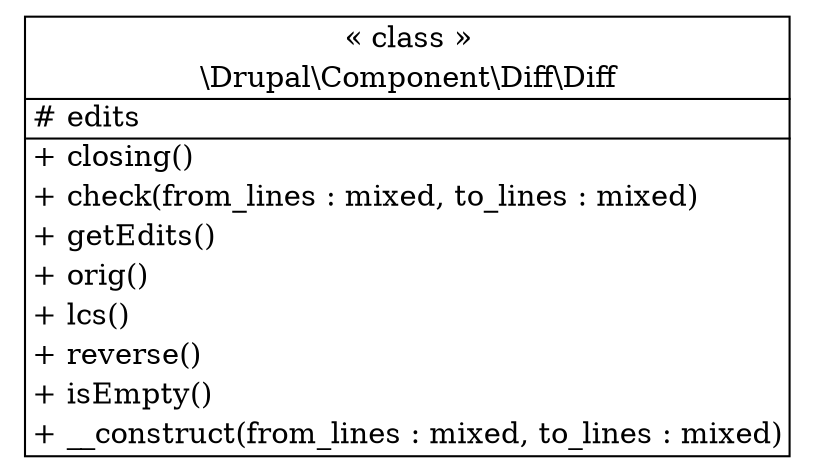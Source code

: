 digraph "Class Diagram" {
  node [shape=plaintext]
  "\\Drupal\\Component\\Diff\\Diff" [
    label=<
<table border="1" cellpadding="2" cellspacing="0" cellborder="0">
<tr><td align="center">&laquo; class &raquo;</td></tr>
<tr><td align="center" title="class Diff">\\Drupal\\Component\\Diff\\Diff</td></tr><hr />
<tr><td align="left" title="protected edits"># edits</td></tr>
<hr />
<tr><td align="left" title="public closing">+ closing()</td></tr>
<tr><td align="left" title="public check">+ check(from_lines : mixed, to_lines : mixed)</td></tr>
<tr><td align="left" title="public getEdits">+ getEdits()</td></tr>
<tr><td align="left" title="public orig">+ orig()</td></tr>
<tr><td align="left" title="public lcs">+ lcs()</td></tr>
<tr><td align="left" title="public reverse">+ reverse()</td></tr>
<tr><td align="left" title="public isEmpty">+ isEmpty()</td></tr>
<tr><td align="left" title="public __construct">+ __construct(from_lines : mixed, to_lines : mixed)</td></tr>
</table>
  >
  ];
}